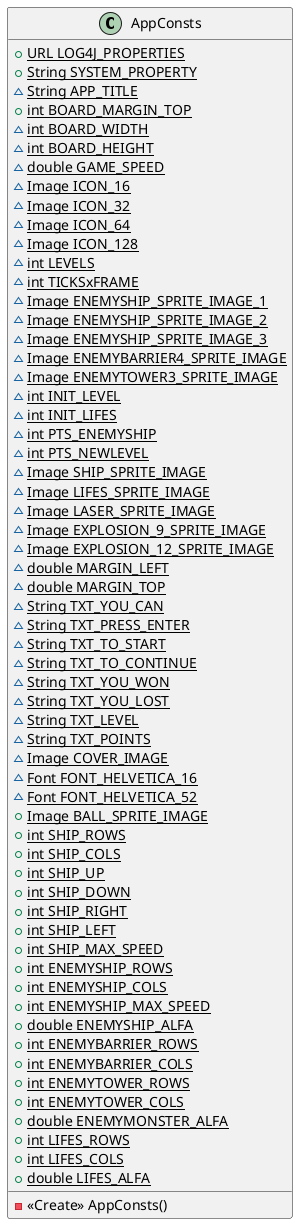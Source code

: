 @startuml
class AppConsts {
+ {static} URL LOG4J_PROPERTIES
+ {static} String SYSTEM_PROPERTY
~ {static} String APP_TITLE
+ {static} int BOARD_MARGIN_TOP
~ {static} int BOARD_WIDTH
~ {static} int BOARD_HEIGHT
~ {static} double GAME_SPEED
~ {static} Image ICON_16
~ {static} Image ICON_32
~ {static} Image ICON_64
~ {static} Image ICON_128
~ {static} int LEVELS
~ {static} int TICKSxFRAME
~ {static} Image ENEMYSHIP_SPRITE_IMAGE_1
~ {static} Image ENEMYSHIP_SPRITE_IMAGE_2
~ {static} Image ENEMYSHIP_SPRITE_IMAGE_3
~ {static} Image ENEMYBARRIER4_SPRITE_IMAGE
~ {static} Image ENEMYTOWER3_SPRITE_IMAGE
~ {static} int INIT_LEVEL
~ {static} int INIT_LIFES
~ {static} int PTS_ENEMYSHIP
~ {static} int PTS_NEWLEVEL
~ {static} Image SHIP_SPRITE_IMAGE
~ {static} Image LIFES_SPRITE_IMAGE
~ {static} Image LASER_SPRITE_IMAGE
~ {static} Image EXPLOSION_9_SPRITE_IMAGE
~ {static} Image EXPLOSION_12_SPRITE_IMAGE
~ {static} double MARGIN_LEFT
~ {static} double MARGIN_TOP
~ {static} String TXT_YOU_CAN
~ {static} String TXT_PRESS_ENTER
~ {static} String TXT_TO_START
~ {static} String TXT_TO_CONTINUE
~ {static} String TXT_YOU_WON
~ {static} String TXT_YOU_LOST
~ {static} String TXT_LEVEL
~ {static} String TXT_POINTS
~ {static} Image COVER_IMAGE
~ {static} Font FONT_HELVETICA_16
~ {static} Font FONT_HELVETICA_52
+ {static} Image BALL_SPRITE_IMAGE
+ {static} int SHIP_ROWS
+ {static} int SHIP_COLS
+ {static} int SHIP_UP
+ {static} int SHIP_DOWN
+ {static} int SHIP_RIGHT
+ {static} int SHIP_LEFT
+ {static} int SHIP_MAX_SPEED
+ {static} int ENEMYSHIP_ROWS
+ {static} int ENEMYSHIP_COLS
+ {static} int ENEMYSHIP_MAX_SPEED
+ {static} double ENEMYSHIP_ALFA
+ {static} int ENEMYBARRIER_ROWS
+ {static} int ENEMYBARRIER_COLS
+ {static} int ENEMYTOWER_ROWS
+ {static} int ENEMYTOWER_COLS
+ {static} double ENEMYMONSTER_ALFA
+ {static} int LIFES_ROWS
+ {static} int LIFES_COLS
+ {static} double LIFES_ALFA
- <<Create>> AppConsts()
}
@enduml